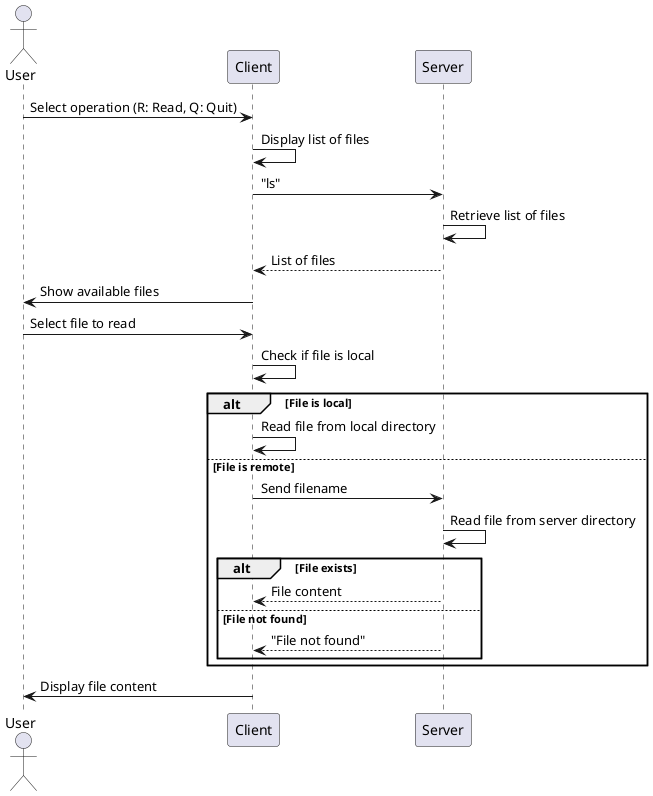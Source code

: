 @startuml sequencediagram

actor User
participant Client
participant Server

User -> Client: Select operation (R: Read, Q: Quit)
Client -> Client: Display list of files
Client -> Server: "ls"
Server -> Server: Retrieve list of files
Server --> Client: List of files
Client -> User: Show available files

User -> Client: Select file to read
Client -> Client: Check if file is local
alt File is local
    Client -> Client: Read file from local directory
else File is remote
    Client -> Server: Send filename
    Server -> Server: Read file from server directory
    alt File exists
        Server --> Client: File content
    else File not found
        Server --> Client: "File not found"
    end
end
Client -> User: Display file content

@enduml

